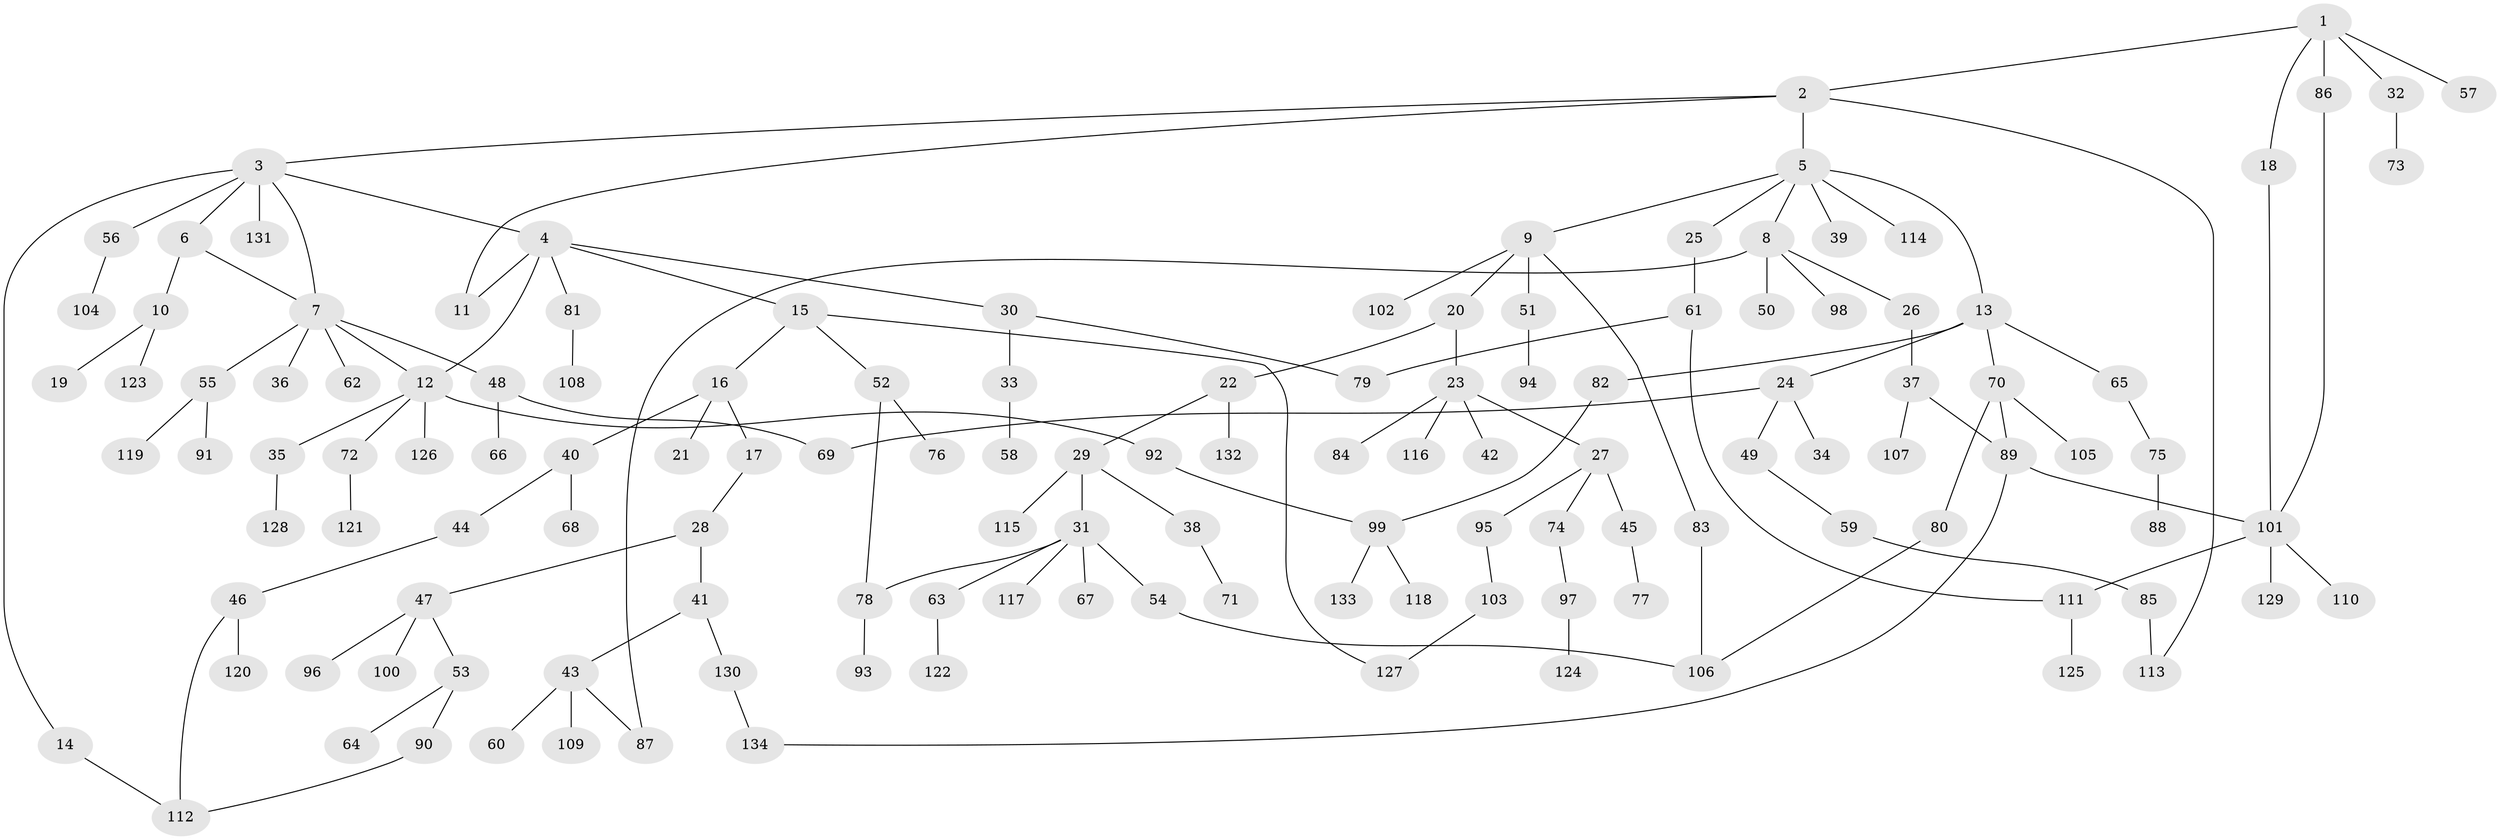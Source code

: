 // coarse degree distribution, {5: 0.06382978723404255, 10: 0.02127659574468085, 6: 0.02127659574468085, 4: 0.06382978723404255, 7: 0.010638297872340425, 2: 0.22340425531914893, 3: 0.13829787234042554, 1: 0.44680851063829785, 8: 0.010638297872340425}
// Generated by graph-tools (version 1.1) at 2025/51/02/27/25 19:51:40]
// undirected, 134 vertices, 152 edges
graph export_dot {
graph [start="1"]
  node [color=gray90,style=filled];
  1;
  2;
  3;
  4;
  5;
  6;
  7;
  8;
  9;
  10;
  11;
  12;
  13;
  14;
  15;
  16;
  17;
  18;
  19;
  20;
  21;
  22;
  23;
  24;
  25;
  26;
  27;
  28;
  29;
  30;
  31;
  32;
  33;
  34;
  35;
  36;
  37;
  38;
  39;
  40;
  41;
  42;
  43;
  44;
  45;
  46;
  47;
  48;
  49;
  50;
  51;
  52;
  53;
  54;
  55;
  56;
  57;
  58;
  59;
  60;
  61;
  62;
  63;
  64;
  65;
  66;
  67;
  68;
  69;
  70;
  71;
  72;
  73;
  74;
  75;
  76;
  77;
  78;
  79;
  80;
  81;
  82;
  83;
  84;
  85;
  86;
  87;
  88;
  89;
  90;
  91;
  92;
  93;
  94;
  95;
  96;
  97;
  98;
  99;
  100;
  101;
  102;
  103;
  104;
  105;
  106;
  107;
  108;
  109;
  110;
  111;
  112;
  113;
  114;
  115;
  116;
  117;
  118;
  119;
  120;
  121;
  122;
  123;
  124;
  125;
  126;
  127;
  128;
  129;
  130;
  131;
  132;
  133;
  134;
  1 -- 2;
  1 -- 18;
  1 -- 32;
  1 -- 57;
  1 -- 86;
  2 -- 3;
  2 -- 5;
  2 -- 11;
  2 -- 113;
  3 -- 4;
  3 -- 6;
  3 -- 7;
  3 -- 14;
  3 -- 56;
  3 -- 131;
  4 -- 15;
  4 -- 30;
  4 -- 81;
  4 -- 11;
  4 -- 12;
  5 -- 8;
  5 -- 9;
  5 -- 13;
  5 -- 25;
  5 -- 39;
  5 -- 114;
  6 -- 10;
  6 -- 7;
  7 -- 12;
  7 -- 36;
  7 -- 48;
  7 -- 55;
  7 -- 62;
  8 -- 26;
  8 -- 50;
  8 -- 98;
  8 -- 87;
  9 -- 20;
  9 -- 51;
  9 -- 83;
  9 -- 102;
  10 -- 19;
  10 -- 123;
  12 -- 35;
  12 -- 72;
  12 -- 92;
  12 -- 126;
  13 -- 24;
  13 -- 65;
  13 -- 70;
  13 -- 82;
  14 -- 112;
  15 -- 16;
  15 -- 52;
  15 -- 127;
  16 -- 17;
  16 -- 21;
  16 -- 40;
  17 -- 28;
  18 -- 101;
  20 -- 22;
  20 -- 23;
  22 -- 29;
  22 -- 132;
  23 -- 27;
  23 -- 42;
  23 -- 84;
  23 -- 116;
  24 -- 34;
  24 -- 49;
  24 -- 69;
  25 -- 61;
  26 -- 37;
  27 -- 45;
  27 -- 74;
  27 -- 95;
  28 -- 41;
  28 -- 47;
  29 -- 31;
  29 -- 38;
  29 -- 115;
  30 -- 33;
  30 -- 79;
  31 -- 54;
  31 -- 63;
  31 -- 67;
  31 -- 117;
  31 -- 78;
  32 -- 73;
  33 -- 58;
  35 -- 128;
  37 -- 107;
  37 -- 89;
  38 -- 71;
  40 -- 44;
  40 -- 68;
  41 -- 43;
  41 -- 130;
  43 -- 60;
  43 -- 87;
  43 -- 109;
  44 -- 46;
  45 -- 77;
  46 -- 120;
  46 -- 112;
  47 -- 53;
  47 -- 96;
  47 -- 100;
  48 -- 66;
  48 -- 69;
  49 -- 59;
  51 -- 94;
  52 -- 76;
  52 -- 78;
  53 -- 64;
  53 -- 90;
  54 -- 106;
  55 -- 91;
  55 -- 119;
  56 -- 104;
  59 -- 85;
  61 -- 111;
  61 -- 79;
  63 -- 122;
  65 -- 75;
  70 -- 80;
  70 -- 89;
  70 -- 105;
  72 -- 121;
  74 -- 97;
  75 -- 88;
  78 -- 93;
  80 -- 106;
  81 -- 108;
  82 -- 99;
  83 -- 106;
  85 -- 113;
  86 -- 101;
  89 -- 134;
  89 -- 101;
  90 -- 112;
  92 -- 99;
  95 -- 103;
  97 -- 124;
  99 -- 118;
  99 -- 133;
  101 -- 110;
  101 -- 111;
  101 -- 129;
  103 -- 127;
  111 -- 125;
  130 -- 134;
}
